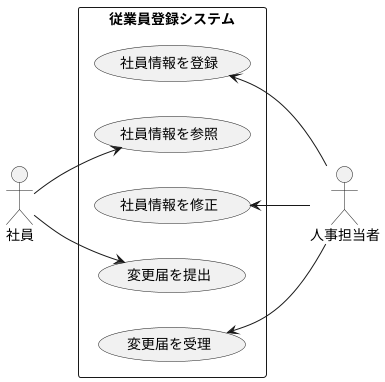 @startuml 従業員登録システム
left to right direction
actor 社員
actor 人事担当者
rectangle 従業員登録システム {
    usecase 社員情報を登録
    usecase 社員情報を参照
    usecase 社員情報を修正
    usecase 変更届を提出
    usecase 変更届を受理

}
社員情報を登録 <-- 人事担当者
社員 --> 変更届を提出
社員 --> 社員情報を参照
変更届を受理 <-- 人事担当者
社員情報を修正 <-- 人事担当者
@enduml